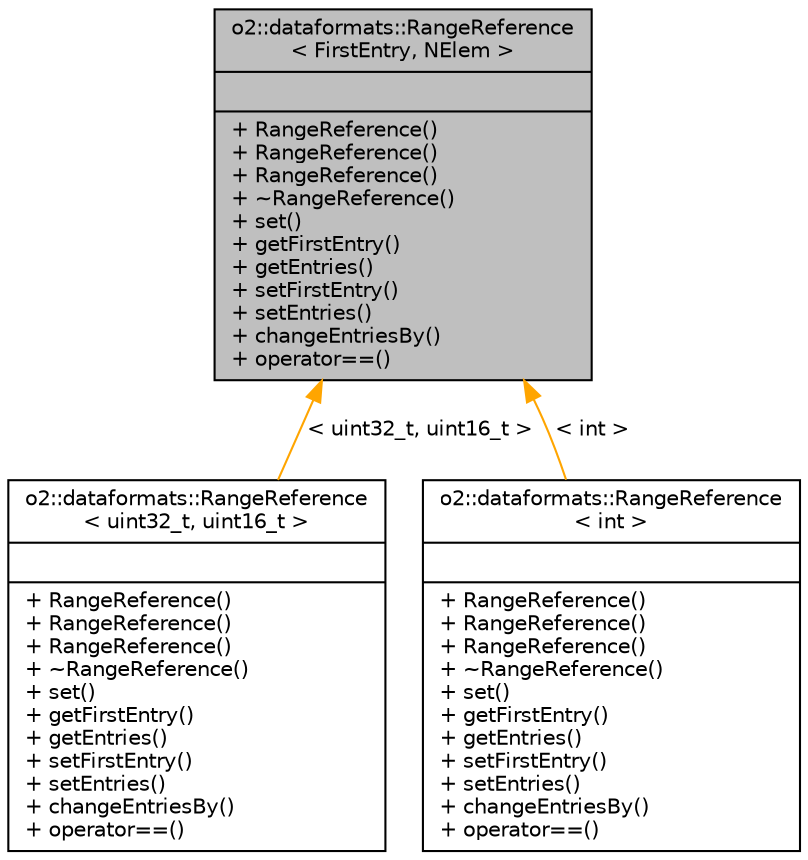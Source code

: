 digraph "o2::dataformats::RangeReference&lt; FirstEntry, NElem &gt;"
{
 // INTERACTIVE_SVG=YES
  bgcolor="transparent";
  edge [fontname="Helvetica",fontsize="10",labelfontname="Helvetica",labelfontsize="10"];
  node [fontname="Helvetica",fontsize="10",shape=record];
  Node1 [label="{o2::dataformats::RangeReference\l\< FirstEntry, NElem \>\n||+ RangeReference()\l+ RangeReference()\l+ RangeReference()\l+ ~RangeReference()\l+ set()\l+ getFirstEntry()\l+ getEntries()\l+ setFirstEntry()\l+ setEntries()\l+ changeEntriesBy()\l+ operator==()\l}",height=0.2,width=0.4,color="black", fillcolor="grey75", style="filled", fontcolor="black"];
  Node1 -> Node2 [dir="back",color="orange",fontsize="10",style="solid",label=" \< uint32_t, uint16_t \>" ,fontname="Helvetica"];
  Node2 [label="{o2::dataformats::RangeReference\l\< uint32_t, uint16_t \>\n||+ RangeReference()\l+ RangeReference()\l+ RangeReference()\l+ ~RangeReference()\l+ set()\l+ getFirstEntry()\l+ getEntries()\l+ setFirstEntry()\l+ setEntries()\l+ changeEntriesBy()\l+ operator==()\l}",height=0.2,width=0.4,color="black",URL="$d7/dc7/classo2_1_1dataformats_1_1RangeReference.html"];
  Node1 -> Node3 [dir="back",color="orange",fontsize="10",style="solid",label=" \< int \>" ,fontname="Helvetica"];
  Node3 [label="{o2::dataformats::RangeReference\l\< int \>\n||+ RangeReference()\l+ RangeReference()\l+ RangeReference()\l+ ~RangeReference()\l+ set()\l+ getFirstEntry()\l+ getEntries()\l+ setFirstEntry()\l+ setEntries()\l+ changeEntriesBy()\l+ operator==()\l}",height=0.2,width=0.4,color="black",URL="$d7/dc7/classo2_1_1dataformats_1_1RangeReference.html"];
}
